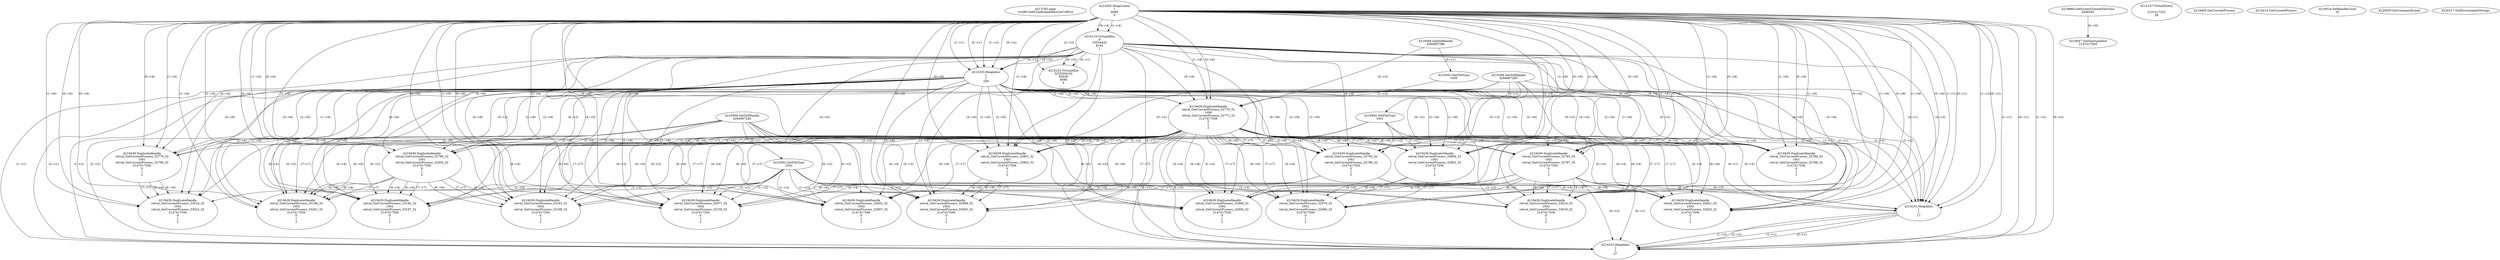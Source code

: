 // Global SCDG with merge call
digraph {
	0 [label="4213792.main
0108f13e6524a9cabebf6be1eb7d9f1d"]
	1 [label="4214265.HeapCreate
1
4096
0"]
	2 [label="4218869.GetSystemTimeAsFileTime
4288292"]
	3 [label="4214116.VirtualAlloc
0
33554432
8192
1"]
	1 -> 3 [label="(1-->4)"]
	1 -> 3 [label="(0-->4)"]
	4 [label="4214147.VirtualQuery

2147417352
28"]
	5 [label="4214222.VirtualAlloc
3255304192
65536
4096
4"]
	3 -> 5 [label="(0-->1)"]
	1 -> 5 [label="(2-->3)"]
	3 -> 5 [label="(0-->0)"]
	6 [label="4214333.HeapAlloc
1
1
256"]
	1 -> 6 [label="(1-->1)"]
	1 -> 6 [label="(0-->1)"]
	3 -> 6 [label="(4-->1)"]
	1 -> 6 [label="(1-->2)"]
	1 -> 6 [label="(0-->2)"]
	3 -> 6 [label="(4-->2)"]
	7 [label="4219047.GetStartupInfoA
2147417564"]
	2 -> 7 [label="(0-->0)"]
	8 [label="4219368.GetStdHandle
4294967286"]
	9 [label="4219392.GetFileType
1000"]
	8 -> 9 [label="(0-->1)"]
	10 [label="4219368.GetStdHandle
4294967285"]
	11 [label="4219392.GetFileType
1001"]
	10 -> 11 [label="(0-->1)"]
	12 [label="4219405.GetCurrentProcess
"]
	13 [label="4219414.GetCurrentProcess
"]
	14 [label="4219439.DuplicateHandle
retval_GetCurrentProcess_32779_32
1001
retval_GetCurrentProcess_32780_32
2147417556
0
1
2"]
	10 -> 14 [label="(0-->2)"]
	11 -> 14 [label="(1-->2)"]
	1 -> 14 [label="(1-->6)"]
	1 -> 14 [label="(0-->6)"]
	3 -> 14 [label="(4-->6)"]
	6 -> 14 [label="(1-->6)"]
	6 -> 14 [label="(2-->6)"]
	15 [label="4219368.GetStdHandle
4294967284"]
	16 [label="4219392.GetFileType
1002"]
	15 -> 16 [label="(0-->1)"]
	17 [label="4219439.DuplicateHandle
retval_GetCurrentProcess_33018_32
1002
retval_GetCurrentProcess_33023_32
2147417556
0
1
2"]
	15 -> 17 [label="(0-->2)"]
	16 -> 17 [label="(1-->2)"]
	14 -> 17 [label="(4-->4)"]
	1 -> 17 [label="(1-->6)"]
	1 -> 17 [label="(0-->6)"]
	3 -> 17 [label="(4-->6)"]
	6 -> 17 [label="(1-->6)"]
	6 -> 17 [label="(2-->6)"]
	14 -> 17 [label="(6-->6)"]
	14 -> 17 [label="(7-->7)"]
	18 [label="4219524.SetHandleCount
32"]
	19 [label="4220059.GetCommandLineA
"]
	20 [label="4219439.DuplicateHandle
retval_GetCurrentProcess_32770_32
1000
retval_GetCurrentProcess_32771_32
2147417556
0
1
2"]
	8 -> 20 [label="(0-->2)"]
	9 -> 20 [label="(1-->2)"]
	1 -> 20 [label="(1-->6)"]
	1 -> 20 [label="(0-->6)"]
	3 -> 20 [label="(4-->6)"]
	6 -> 20 [label="(1-->6)"]
	6 -> 20 [label="(2-->6)"]
	21 [label="4219439.DuplicateHandle
retval_GetCurrentProcess_32796_32
1001
retval_GetCurrentProcess_32850_32
2147417556
0
1
2"]
	10 -> 21 [label="(0-->2)"]
	11 -> 21 [label="(1-->2)"]
	20 -> 21 [label="(4-->4)"]
	1 -> 21 [label="(1-->6)"]
	1 -> 21 [label="(0-->6)"]
	3 -> 21 [label="(4-->6)"]
	6 -> 21 [label="(1-->6)"]
	6 -> 21 [label="(2-->6)"]
	20 -> 21 [label="(6-->6)"]
	20 -> 21 [label="(7-->7)"]
	22 [label="4219439.DuplicateHandle
retval_GetCurrentProcess_33192_32
1002
retval_GetCurrentProcess_33197_32
2147417556
0
1
2"]
	15 -> 22 [label="(0-->2)"]
	16 -> 22 [label="(1-->2)"]
	20 -> 22 [label="(4-->4)"]
	21 -> 22 [label="(4-->4)"]
	1 -> 22 [label="(1-->6)"]
	1 -> 22 [label="(0-->6)"]
	3 -> 22 [label="(4-->6)"]
	6 -> 22 [label="(1-->6)"]
	6 -> 22 [label="(2-->6)"]
	20 -> 22 [label="(6-->6)"]
	21 -> 22 [label="(6-->6)"]
	20 -> 22 [label="(7-->7)"]
	21 -> 22 [label="(7-->7)"]
	23 [label="4219439.DuplicateHandle
retval_GetCurrentProcess_32783_32
1001
retval_GetCurrentProcess_32787_32
2147417556
0
1
2"]
	10 -> 23 [label="(0-->2)"]
	11 -> 23 [label="(1-->2)"]
	20 -> 23 [label="(4-->4)"]
	1 -> 23 [label="(1-->6)"]
	1 -> 23 [label="(0-->6)"]
	3 -> 23 [label="(4-->6)"]
	6 -> 23 [label="(1-->6)"]
	6 -> 23 [label="(2-->6)"]
	20 -> 23 [label="(6-->6)"]
	20 -> 23 [label="(7-->7)"]
	24 [label="4214333.HeapAlloc
1
1
17"]
	1 -> 24 [label="(1-->1)"]
	1 -> 24 [label="(0-->1)"]
	3 -> 24 [label="(4-->1)"]
	6 -> 24 [label="(1-->1)"]
	6 -> 24 [label="(2-->1)"]
	20 -> 24 [label="(6-->1)"]
	23 -> 24 [label="(6-->1)"]
	1 -> 24 [label="(1-->2)"]
	1 -> 24 [label="(0-->2)"]
	3 -> 24 [label="(4-->2)"]
	6 -> 24 [label="(1-->2)"]
	6 -> 24 [label="(2-->2)"]
	20 -> 24 [label="(6-->2)"]
	23 -> 24 [label="(6-->2)"]
	25 [label="4220217.GetEnvironmentStrings
"]
	26 [label="4214333.HeapAlloc
1
1
37"]
	1 -> 26 [label="(1-->1)"]
	1 -> 26 [label="(0-->1)"]
	3 -> 26 [label="(4-->1)"]
	6 -> 26 [label="(1-->1)"]
	6 -> 26 [label="(2-->1)"]
	20 -> 26 [label="(6-->1)"]
	23 -> 26 [label="(6-->1)"]
	24 -> 26 [label="(1-->1)"]
	24 -> 26 [label="(2-->1)"]
	1 -> 26 [label="(1-->2)"]
	1 -> 26 [label="(0-->2)"]
	3 -> 26 [label="(4-->2)"]
	6 -> 26 [label="(1-->2)"]
	6 -> 26 [label="(2-->2)"]
	20 -> 26 [label="(6-->2)"]
	23 -> 26 [label="(6-->2)"]
	24 -> 26 [label="(1-->2)"]
	24 -> 26 [label="(2-->2)"]
	27 [label="4219439.DuplicateHandle
retval_GetCurrentProcess_32784_32
1001
retval_GetCurrentProcess_32788_32
2147417556
0
1
2"]
	10 -> 27 [label="(0-->2)"]
	11 -> 27 [label="(1-->2)"]
	20 -> 27 [label="(4-->4)"]
	1 -> 27 [label="(1-->6)"]
	1 -> 27 [label="(0-->6)"]
	3 -> 27 [label="(4-->6)"]
	6 -> 27 [label="(1-->6)"]
	6 -> 27 [label="(2-->6)"]
	20 -> 27 [label="(6-->6)"]
	20 -> 27 [label="(7-->7)"]
	28 [label="4219439.DuplicateHandle
retval_GetCurrentProcess_32782_32
1001
retval_GetCurrentProcess_32786_32
2147417556
0
1
2"]
	10 -> 28 [label="(0-->2)"]
	11 -> 28 [label="(1-->2)"]
	20 -> 28 [label="(4-->4)"]
	1 -> 28 [label="(1-->6)"]
	1 -> 28 [label="(0-->6)"]
	3 -> 28 [label="(4-->6)"]
	6 -> 28 [label="(1-->6)"]
	6 -> 28 [label="(2-->6)"]
	20 -> 28 [label="(6-->6)"]
	20 -> 28 [label="(7-->7)"]
	29 [label="4219439.DuplicateHandle
retval_GetCurrentProcess_32821_32
1002
retval_GetCurrentProcess_32826_32
2147417556
0
1
2"]
	15 -> 29 [label="(0-->2)"]
	16 -> 29 [label="(1-->2)"]
	20 -> 29 [label="(4-->4)"]
	28 -> 29 [label="(4-->4)"]
	1 -> 29 [label="(1-->6)"]
	1 -> 29 [label="(0-->6)"]
	3 -> 29 [label="(4-->6)"]
	6 -> 29 [label="(1-->6)"]
	6 -> 29 [label="(2-->6)"]
	20 -> 29 [label="(6-->6)"]
	28 -> 29 [label="(6-->6)"]
	20 -> 29 [label="(7-->7)"]
	28 -> 29 [label="(7-->7)"]
	30 [label="4219439.DuplicateHandle
retval_GetCurrentProcess_32852_32
1002
retval_GetCurrentProcess_32857_32
2147417556
0
1
2"]
	15 -> 30 [label="(0-->2)"]
	16 -> 30 [label="(1-->2)"]
	20 -> 30 [label="(4-->4)"]
	23 -> 30 [label="(4-->4)"]
	1 -> 30 [label="(1-->6)"]
	1 -> 30 [label="(0-->6)"]
	3 -> 30 [label="(4-->6)"]
	6 -> 30 [label="(1-->6)"]
	6 -> 30 [label="(2-->6)"]
	20 -> 30 [label="(6-->6)"]
	23 -> 30 [label="(6-->6)"]
	20 -> 30 [label="(7-->7)"]
	23 -> 30 [label="(7-->7)"]
	31 [label="4219439.DuplicateHandle
retval_GetCurrentProcess_32899_32
1002
retval_GetCurrentProcess_32904_32
2147417556
0
1
2"]
	15 -> 31 [label="(0-->2)"]
	16 -> 31 [label="(1-->2)"]
	20 -> 31 [label="(4-->4)"]
	23 -> 31 [label="(4-->4)"]
	1 -> 31 [label="(1-->6)"]
	1 -> 31 [label="(0-->6)"]
	3 -> 31 [label="(4-->6)"]
	6 -> 31 [label="(1-->6)"]
	6 -> 31 [label="(2-->6)"]
	20 -> 31 [label="(6-->6)"]
	23 -> 31 [label="(6-->6)"]
	20 -> 31 [label="(7-->7)"]
	23 -> 31 [label="(7-->7)"]
	32 [label="4219439.DuplicateHandle
retval_GetCurrentProcess_32801_32
1001
retval_GetCurrentProcess_32803_32
2147417556
0
1
2"]
	10 -> 32 [label="(0-->2)"]
	11 -> 32 [label="(1-->2)"]
	20 -> 32 [label="(4-->4)"]
	1 -> 32 [label="(1-->6)"]
	1 -> 32 [label="(0-->6)"]
	3 -> 32 [label="(4-->6)"]
	6 -> 32 [label="(1-->6)"]
	6 -> 32 [label="(2-->6)"]
	20 -> 32 [label="(6-->6)"]
	20 -> 32 [label="(7-->7)"]
	33 [label="4219439.DuplicateHandle
retval_GetCurrentProcess_32898_32
1002
retval_GetCurrentProcess_32903_32
2147417556
0
1
2"]
	15 -> 33 [label="(0-->2)"]
	16 -> 33 [label="(1-->2)"]
	20 -> 33 [label="(4-->4)"]
	32 -> 33 [label="(4-->4)"]
	1 -> 33 [label="(1-->6)"]
	1 -> 33 [label="(0-->6)"]
	3 -> 33 [label="(4-->6)"]
	6 -> 33 [label="(1-->6)"]
	6 -> 33 [label="(2-->6)"]
	20 -> 33 [label="(6-->6)"]
	32 -> 33 [label="(6-->6)"]
	20 -> 33 [label="(7-->7)"]
	32 -> 33 [label="(7-->7)"]
	34 [label="4219439.DuplicateHandle
retval_GetCurrentProcess_33014_32
1002
retval_GetCurrentProcess_33019_32
2147417556
0
1
2"]
	15 -> 34 [label="(0-->2)"]
	16 -> 34 [label="(1-->2)"]
	20 -> 34 [label="(4-->4)"]
	23 -> 34 [label="(4-->4)"]
	1 -> 34 [label="(1-->6)"]
	1 -> 34 [label="(0-->6)"]
	3 -> 34 [label="(4-->6)"]
	6 -> 34 [label="(1-->6)"]
	6 -> 34 [label="(2-->6)"]
	20 -> 34 [label="(6-->6)"]
	23 -> 34 [label="(6-->6)"]
	20 -> 34 [label="(7-->7)"]
	23 -> 34 [label="(7-->7)"]
	35 [label="4219439.DuplicateHandle
retval_GetCurrentProcess_33193_32
1002
retval_GetCurrentProcess_33198_32
2147417556
0
1
2"]
	15 -> 35 [label="(0-->2)"]
	16 -> 35 [label="(1-->2)"]
	20 -> 35 [label="(4-->4)"]
	21 -> 35 [label="(4-->4)"]
	1 -> 35 [label="(1-->6)"]
	1 -> 35 [label="(0-->6)"]
	3 -> 35 [label="(4-->6)"]
	6 -> 35 [label="(1-->6)"]
	6 -> 35 [label="(2-->6)"]
	20 -> 35 [label="(6-->6)"]
	21 -> 35 [label="(6-->6)"]
	20 -> 35 [label="(7-->7)"]
	21 -> 35 [label="(7-->7)"]
	36 [label="4219439.DuplicateHandle
retval_GetCurrentProcess_33196_32
1002
retval_GetCurrentProcess_33201_32
2147417556
0
1
2"]
	15 -> 36 [label="(0-->2)"]
	16 -> 36 [label="(1-->2)"]
	20 -> 36 [label="(4-->4)"]
	21 -> 36 [label="(4-->4)"]
	1 -> 36 [label="(1-->6)"]
	1 -> 36 [label="(0-->6)"]
	3 -> 36 [label="(4-->6)"]
	6 -> 36 [label="(1-->6)"]
	6 -> 36 [label="(2-->6)"]
	20 -> 36 [label="(6-->6)"]
	21 -> 36 [label="(6-->6)"]
	20 -> 36 [label="(7-->7)"]
	21 -> 36 [label="(7-->7)"]
	37 [label="4219439.DuplicateHandle
retval_GetCurrentProcess_32800_32
1001
retval_GetCurrentProcess_32802_32
2147417556
0
1
2"]
	10 -> 37 [label="(0-->2)"]
	11 -> 37 [label="(1-->2)"]
	20 -> 37 [label="(4-->4)"]
	1 -> 37 [label="(1-->6)"]
	1 -> 37 [label="(0-->6)"]
	3 -> 37 [label="(4-->6)"]
	6 -> 37 [label="(1-->6)"]
	6 -> 37 [label="(2-->6)"]
	20 -> 37 [label="(6-->6)"]
	20 -> 37 [label="(7-->7)"]
	38 [label="4219439.DuplicateHandle
retval_GetCurrentProcess_32979_32
1002
retval_GetCurrentProcess_32980_32
2147417556
0
1
2"]
	15 -> 38 [label="(0-->2)"]
	16 -> 38 [label="(1-->2)"]
	20 -> 38 [label="(4-->4)"]
	37 -> 38 [label="(4-->4)"]
	1 -> 38 [label="(1-->6)"]
	1 -> 38 [label="(0-->6)"]
	3 -> 38 [label="(4-->6)"]
	6 -> 38 [label="(1-->6)"]
	6 -> 38 [label="(2-->6)"]
	20 -> 38 [label="(6-->6)"]
	37 -> 38 [label="(6-->6)"]
	20 -> 38 [label="(7-->7)"]
	37 -> 38 [label="(7-->7)"]
	39 [label="4219439.DuplicateHandle
retval_GetCurrentProcess_32977_32
1002
retval_GetCurrentProcess_33158_32
2147417556
0
1
2"]
	15 -> 39 [label="(0-->2)"]
	16 -> 39 [label="(1-->2)"]
	20 -> 39 [label="(4-->4)"]
	28 -> 39 [label="(4-->4)"]
	1 -> 39 [label="(1-->6)"]
	1 -> 39 [label="(0-->6)"]
	3 -> 39 [label="(4-->6)"]
	6 -> 39 [label="(1-->6)"]
	6 -> 39 [label="(2-->6)"]
	20 -> 39 [label="(6-->6)"]
	28 -> 39 [label="(6-->6)"]
	20 -> 39 [label="(7-->7)"]
	28 -> 39 [label="(7-->7)"]
}
